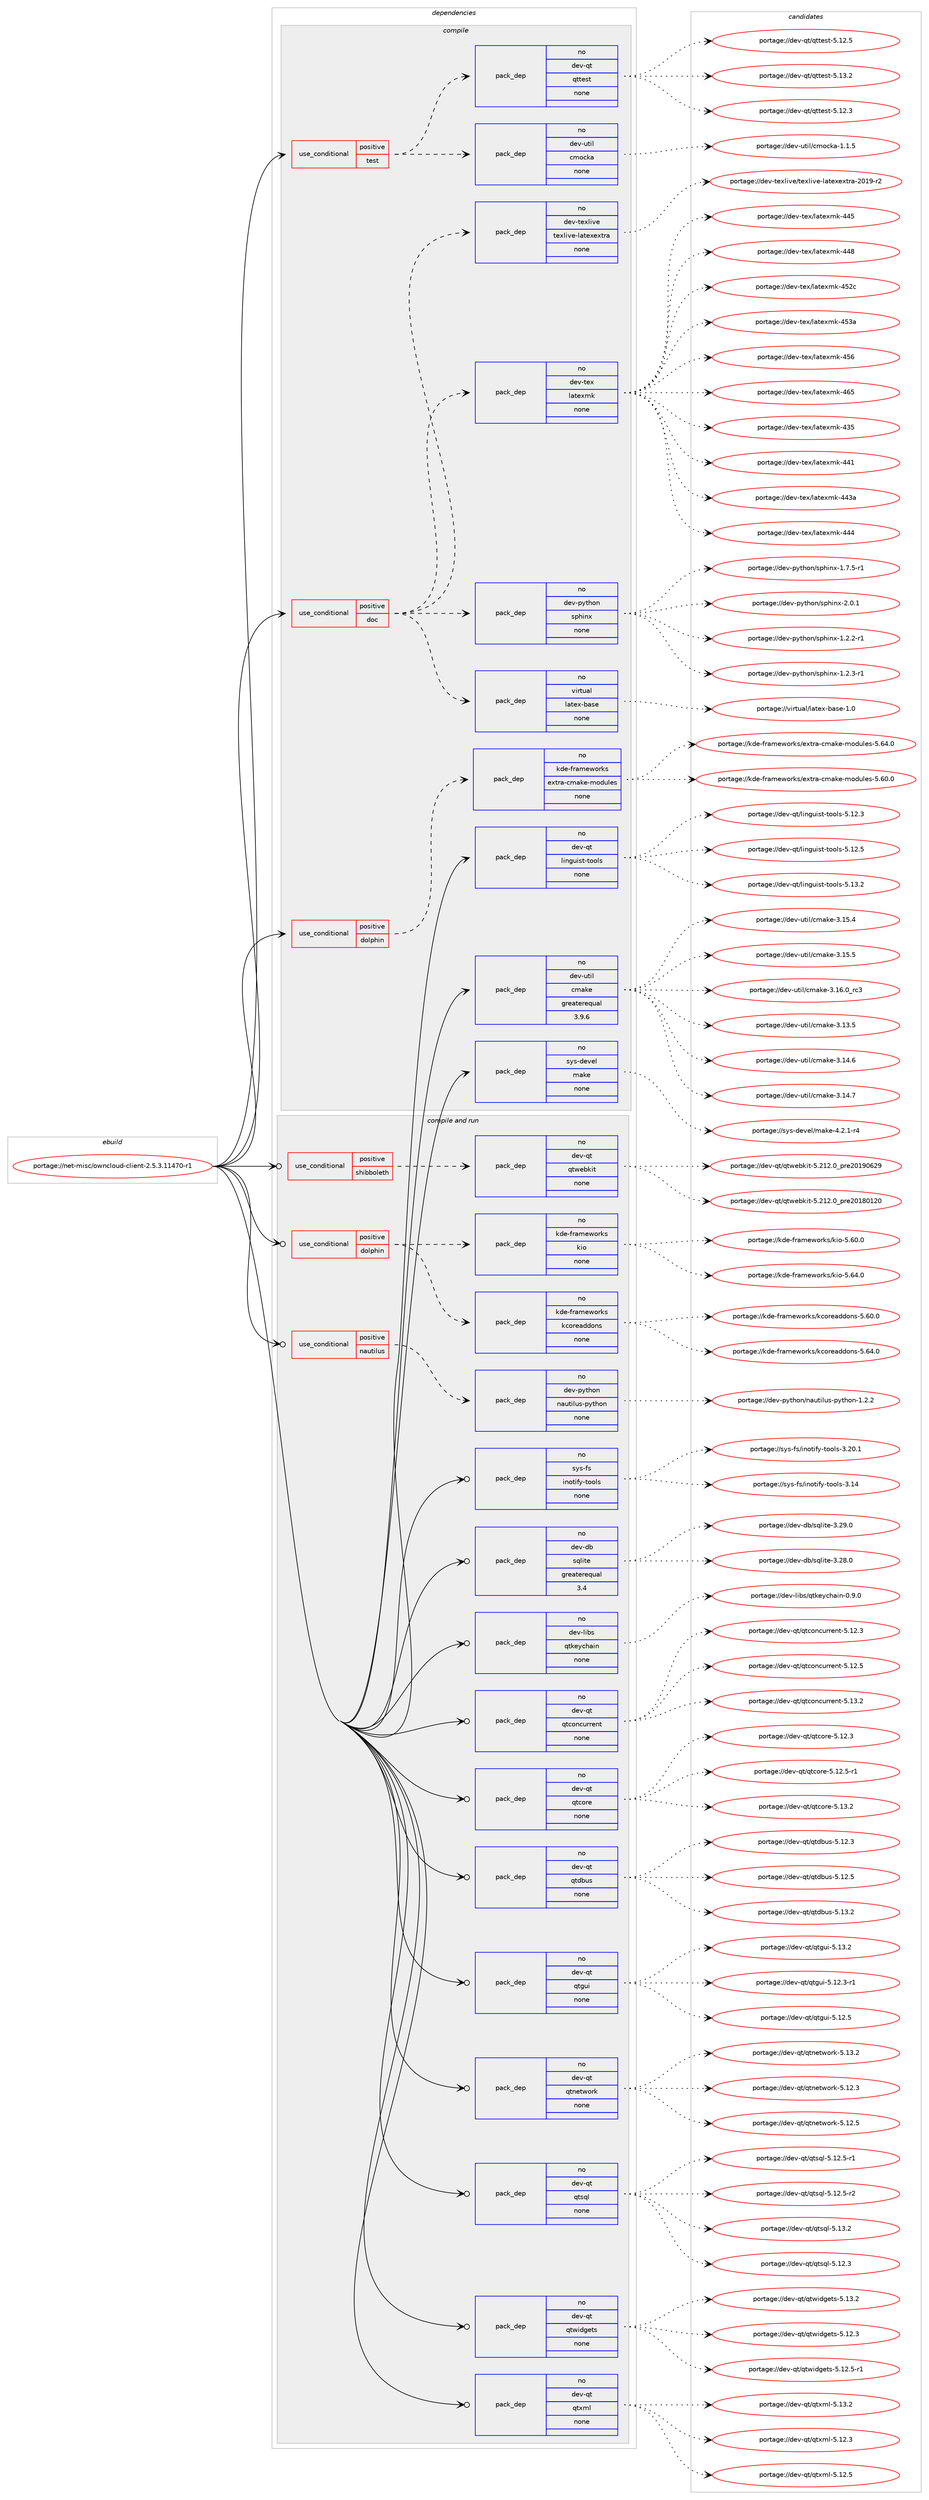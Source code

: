 digraph prolog {

# *************
# Graph options
# *************

newrank=true;
concentrate=true;
compound=true;
graph [rankdir=LR,fontname=Helvetica,fontsize=10,ranksep=1.5];#, ranksep=2.5, nodesep=0.2];
edge  [arrowhead=vee];
node  [fontname=Helvetica,fontsize=10];

# **********
# The ebuild
# **********

subgraph cluster_leftcol {
color=gray;
rank=same;
label=<<i>ebuild</i>>;
id [label="portage://net-misc/owncloud-client-2.5.3.11470-r1", color=red, width=4, href="../net-misc/owncloud-client-2.5.3.11470-r1.svg"];
}

# ****************
# The dependencies
# ****************

subgraph cluster_midcol {
color=gray;
label=<<i>dependencies</i>>;
subgraph cluster_compile {
fillcolor="#eeeeee";
style=filled;
label=<<i>compile</i>>;
subgraph cond92342 {
dependency368823 [label=<<TABLE BORDER="0" CELLBORDER="1" CELLSPACING="0" CELLPADDING="4"><TR><TD ROWSPAN="3" CELLPADDING="10">use_conditional</TD></TR><TR><TD>positive</TD></TR><TR><TD>doc</TD></TR></TABLE>>, shape=none, color=red];
subgraph pack270307 {
dependency368824 [label=<<TABLE BORDER="0" CELLBORDER="1" CELLSPACING="0" CELLPADDING="4" WIDTH="220"><TR><TD ROWSPAN="6" CELLPADDING="30">pack_dep</TD></TR><TR><TD WIDTH="110">no</TD></TR><TR><TD>dev-python</TD></TR><TR><TD>sphinx</TD></TR><TR><TD>none</TD></TR><TR><TD></TD></TR></TABLE>>, shape=none, color=blue];
}
dependency368823:e -> dependency368824:w [weight=20,style="dashed",arrowhead="vee"];
subgraph pack270308 {
dependency368825 [label=<<TABLE BORDER="0" CELLBORDER="1" CELLSPACING="0" CELLPADDING="4" WIDTH="220"><TR><TD ROWSPAN="6" CELLPADDING="30">pack_dep</TD></TR><TR><TD WIDTH="110">no</TD></TR><TR><TD>dev-tex</TD></TR><TR><TD>latexmk</TD></TR><TR><TD>none</TD></TR><TR><TD></TD></TR></TABLE>>, shape=none, color=blue];
}
dependency368823:e -> dependency368825:w [weight=20,style="dashed",arrowhead="vee"];
subgraph pack270309 {
dependency368826 [label=<<TABLE BORDER="0" CELLBORDER="1" CELLSPACING="0" CELLPADDING="4" WIDTH="220"><TR><TD ROWSPAN="6" CELLPADDING="30">pack_dep</TD></TR><TR><TD WIDTH="110">no</TD></TR><TR><TD>dev-texlive</TD></TR><TR><TD>texlive-latexextra</TD></TR><TR><TD>none</TD></TR><TR><TD></TD></TR></TABLE>>, shape=none, color=blue];
}
dependency368823:e -> dependency368826:w [weight=20,style="dashed",arrowhead="vee"];
subgraph pack270310 {
dependency368827 [label=<<TABLE BORDER="0" CELLBORDER="1" CELLSPACING="0" CELLPADDING="4" WIDTH="220"><TR><TD ROWSPAN="6" CELLPADDING="30">pack_dep</TD></TR><TR><TD WIDTH="110">no</TD></TR><TR><TD>virtual</TD></TR><TR><TD>latex-base</TD></TR><TR><TD>none</TD></TR><TR><TD></TD></TR></TABLE>>, shape=none, color=blue];
}
dependency368823:e -> dependency368827:w [weight=20,style="dashed",arrowhead="vee"];
}
id:e -> dependency368823:w [weight=20,style="solid",arrowhead="vee"];
subgraph cond92343 {
dependency368828 [label=<<TABLE BORDER="0" CELLBORDER="1" CELLSPACING="0" CELLPADDING="4"><TR><TD ROWSPAN="3" CELLPADDING="10">use_conditional</TD></TR><TR><TD>positive</TD></TR><TR><TD>dolphin</TD></TR></TABLE>>, shape=none, color=red];
subgraph pack270311 {
dependency368829 [label=<<TABLE BORDER="0" CELLBORDER="1" CELLSPACING="0" CELLPADDING="4" WIDTH="220"><TR><TD ROWSPAN="6" CELLPADDING="30">pack_dep</TD></TR><TR><TD WIDTH="110">no</TD></TR><TR><TD>kde-frameworks</TD></TR><TR><TD>extra-cmake-modules</TD></TR><TR><TD>none</TD></TR><TR><TD></TD></TR></TABLE>>, shape=none, color=blue];
}
dependency368828:e -> dependency368829:w [weight=20,style="dashed",arrowhead="vee"];
}
id:e -> dependency368828:w [weight=20,style="solid",arrowhead="vee"];
subgraph cond92344 {
dependency368830 [label=<<TABLE BORDER="0" CELLBORDER="1" CELLSPACING="0" CELLPADDING="4"><TR><TD ROWSPAN="3" CELLPADDING="10">use_conditional</TD></TR><TR><TD>positive</TD></TR><TR><TD>test</TD></TR></TABLE>>, shape=none, color=red];
subgraph pack270312 {
dependency368831 [label=<<TABLE BORDER="0" CELLBORDER="1" CELLSPACING="0" CELLPADDING="4" WIDTH="220"><TR><TD ROWSPAN="6" CELLPADDING="30">pack_dep</TD></TR><TR><TD WIDTH="110">no</TD></TR><TR><TD>dev-util</TD></TR><TR><TD>cmocka</TD></TR><TR><TD>none</TD></TR><TR><TD></TD></TR></TABLE>>, shape=none, color=blue];
}
dependency368830:e -> dependency368831:w [weight=20,style="dashed",arrowhead="vee"];
subgraph pack270313 {
dependency368832 [label=<<TABLE BORDER="0" CELLBORDER="1" CELLSPACING="0" CELLPADDING="4" WIDTH="220"><TR><TD ROWSPAN="6" CELLPADDING="30">pack_dep</TD></TR><TR><TD WIDTH="110">no</TD></TR><TR><TD>dev-qt</TD></TR><TR><TD>qttest</TD></TR><TR><TD>none</TD></TR><TR><TD></TD></TR></TABLE>>, shape=none, color=blue];
}
dependency368830:e -> dependency368832:w [weight=20,style="dashed",arrowhead="vee"];
}
id:e -> dependency368830:w [weight=20,style="solid",arrowhead="vee"];
subgraph pack270314 {
dependency368833 [label=<<TABLE BORDER="0" CELLBORDER="1" CELLSPACING="0" CELLPADDING="4" WIDTH="220"><TR><TD ROWSPAN="6" CELLPADDING="30">pack_dep</TD></TR><TR><TD WIDTH="110">no</TD></TR><TR><TD>dev-qt</TD></TR><TR><TD>linguist-tools</TD></TR><TR><TD>none</TD></TR><TR><TD></TD></TR></TABLE>>, shape=none, color=blue];
}
id:e -> dependency368833:w [weight=20,style="solid",arrowhead="vee"];
subgraph pack270315 {
dependency368834 [label=<<TABLE BORDER="0" CELLBORDER="1" CELLSPACING="0" CELLPADDING="4" WIDTH="220"><TR><TD ROWSPAN="6" CELLPADDING="30">pack_dep</TD></TR><TR><TD WIDTH="110">no</TD></TR><TR><TD>dev-util</TD></TR><TR><TD>cmake</TD></TR><TR><TD>greaterequal</TD></TR><TR><TD>3.9.6</TD></TR></TABLE>>, shape=none, color=blue];
}
id:e -> dependency368834:w [weight=20,style="solid",arrowhead="vee"];
subgraph pack270316 {
dependency368835 [label=<<TABLE BORDER="0" CELLBORDER="1" CELLSPACING="0" CELLPADDING="4" WIDTH="220"><TR><TD ROWSPAN="6" CELLPADDING="30">pack_dep</TD></TR><TR><TD WIDTH="110">no</TD></TR><TR><TD>sys-devel</TD></TR><TR><TD>make</TD></TR><TR><TD>none</TD></TR><TR><TD></TD></TR></TABLE>>, shape=none, color=blue];
}
id:e -> dependency368835:w [weight=20,style="solid",arrowhead="vee"];
}
subgraph cluster_compileandrun {
fillcolor="#eeeeee";
style=filled;
label=<<i>compile and run</i>>;
subgraph cond92345 {
dependency368836 [label=<<TABLE BORDER="0" CELLBORDER="1" CELLSPACING="0" CELLPADDING="4"><TR><TD ROWSPAN="3" CELLPADDING="10">use_conditional</TD></TR><TR><TD>positive</TD></TR><TR><TD>dolphin</TD></TR></TABLE>>, shape=none, color=red];
subgraph pack270317 {
dependency368837 [label=<<TABLE BORDER="0" CELLBORDER="1" CELLSPACING="0" CELLPADDING="4" WIDTH="220"><TR><TD ROWSPAN="6" CELLPADDING="30">pack_dep</TD></TR><TR><TD WIDTH="110">no</TD></TR><TR><TD>kde-frameworks</TD></TR><TR><TD>kcoreaddons</TD></TR><TR><TD>none</TD></TR><TR><TD></TD></TR></TABLE>>, shape=none, color=blue];
}
dependency368836:e -> dependency368837:w [weight=20,style="dashed",arrowhead="vee"];
subgraph pack270318 {
dependency368838 [label=<<TABLE BORDER="0" CELLBORDER="1" CELLSPACING="0" CELLPADDING="4" WIDTH="220"><TR><TD ROWSPAN="6" CELLPADDING="30">pack_dep</TD></TR><TR><TD WIDTH="110">no</TD></TR><TR><TD>kde-frameworks</TD></TR><TR><TD>kio</TD></TR><TR><TD>none</TD></TR><TR><TD></TD></TR></TABLE>>, shape=none, color=blue];
}
dependency368836:e -> dependency368838:w [weight=20,style="dashed",arrowhead="vee"];
}
id:e -> dependency368836:w [weight=20,style="solid",arrowhead="odotvee"];
subgraph cond92346 {
dependency368839 [label=<<TABLE BORDER="0" CELLBORDER="1" CELLSPACING="0" CELLPADDING="4"><TR><TD ROWSPAN="3" CELLPADDING="10">use_conditional</TD></TR><TR><TD>positive</TD></TR><TR><TD>nautilus</TD></TR></TABLE>>, shape=none, color=red];
subgraph pack270319 {
dependency368840 [label=<<TABLE BORDER="0" CELLBORDER="1" CELLSPACING="0" CELLPADDING="4" WIDTH="220"><TR><TD ROWSPAN="6" CELLPADDING="30">pack_dep</TD></TR><TR><TD WIDTH="110">no</TD></TR><TR><TD>dev-python</TD></TR><TR><TD>nautilus-python</TD></TR><TR><TD>none</TD></TR><TR><TD></TD></TR></TABLE>>, shape=none, color=blue];
}
dependency368839:e -> dependency368840:w [weight=20,style="dashed",arrowhead="vee"];
}
id:e -> dependency368839:w [weight=20,style="solid",arrowhead="odotvee"];
subgraph cond92347 {
dependency368841 [label=<<TABLE BORDER="0" CELLBORDER="1" CELLSPACING="0" CELLPADDING="4"><TR><TD ROWSPAN="3" CELLPADDING="10">use_conditional</TD></TR><TR><TD>positive</TD></TR><TR><TD>shibboleth</TD></TR></TABLE>>, shape=none, color=red];
subgraph pack270320 {
dependency368842 [label=<<TABLE BORDER="0" CELLBORDER="1" CELLSPACING="0" CELLPADDING="4" WIDTH="220"><TR><TD ROWSPAN="6" CELLPADDING="30">pack_dep</TD></TR><TR><TD WIDTH="110">no</TD></TR><TR><TD>dev-qt</TD></TR><TR><TD>qtwebkit</TD></TR><TR><TD>none</TD></TR><TR><TD></TD></TR></TABLE>>, shape=none, color=blue];
}
dependency368841:e -> dependency368842:w [weight=20,style="dashed",arrowhead="vee"];
}
id:e -> dependency368841:w [weight=20,style="solid",arrowhead="odotvee"];
subgraph pack270321 {
dependency368843 [label=<<TABLE BORDER="0" CELLBORDER="1" CELLSPACING="0" CELLPADDING="4" WIDTH="220"><TR><TD ROWSPAN="6" CELLPADDING="30">pack_dep</TD></TR><TR><TD WIDTH="110">no</TD></TR><TR><TD>dev-db</TD></TR><TR><TD>sqlite</TD></TR><TR><TD>greaterequal</TD></TR><TR><TD>3.4</TD></TR></TABLE>>, shape=none, color=blue];
}
id:e -> dependency368843:w [weight=20,style="solid",arrowhead="odotvee"];
subgraph pack270322 {
dependency368844 [label=<<TABLE BORDER="0" CELLBORDER="1" CELLSPACING="0" CELLPADDING="4" WIDTH="220"><TR><TD ROWSPAN="6" CELLPADDING="30">pack_dep</TD></TR><TR><TD WIDTH="110">no</TD></TR><TR><TD>dev-libs</TD></TR><TR><TD>qtkeychain</TD></TR><TR><TD>none</TD></TR><TR><TD></TD></TR></TABLE>>, shape=none, color=blue];
}
id:e -> dependency368844:w [weight=20,style="solid",arrowhead="odotvee"];
subgraph pack270323 {
dependency368845 [label=<<TABLE BORDER="0" CELLBORDER="1" CELLSPACING="0" CELLPADDING="4" WIDTH="220"><TR><TD ROWSPAN="6" CELLPADDING="30">pack_dep</TD></TR><TR><TD WIDTH="110">no</TD></TR><TR><TD>dev-qt</TD></TR><TR><TD>qtconcurrent</TD></TR><TR><TD>none</TD></TR><TR><TD></TD></TR></TABLE>>, shape=none, color=blue];
}
id:e -> dependency368845:w [weight=20,style="solid",arrowhead="odotvee"];
subgraph pack270324 {
dependency368846 [label=<<TABLE BORDER="0" CELLBORDER="1" CELLSPACING="0" CELLPADDING="4" WIDTH="220"><TR><TD ROWSPAN="6" CELLPADDING="30">pack_dep</TD></TR><TR><TD WIDTH="110">no</TD></TR><TR><TD>dev-qt</TD></TR><TR><TD>qtcore</TD></TR><TR><TD>none</TD></TR><TR><TD></TD></TR></TABLE>>, shape=none, color=blue];
}
id:e -> dependency368846:w [weight=20,style="solid",arrowhead="odotvee"];
subgraph pack270325 {
dependency368847 [label=<<TABLE BORDER="0" CELLBORDER="1" CELLSPACING="0" CELLPADDING="4" WIDTH="220"><TR><TD ROWSPAN="6" CELLPADDING="30">pack_dep</TD></TR><TR><TD WIDTH="110">no</TD></TR><TR><TD>dev-qt</TD></TR><TR><TD>qtdbus</TD></TR><TR><TD>none</TD></TR><TR><TD></TD></TR></TABLE>>, shape=none, color=blue];
}
id:e -> dependency368847:w [weight=20,style="solid",arrowhead="odotvee"];
subgraph pack270326 {
dependency368848 [label=<<TABLE BORDER="0" CELLBORDER="1" CELLSPACING="0" CELLPADDING="4" WIDTH="220"><TR><TD ROWSPAN="6" CELLPADDING="30">pack_dep</TD></TR><TR><TD WIDTH="110">no</TD></TR><TR><TD>dev-qt</TD></TR><TR><TD>qtgui</TD></TR><TR><TD>none</TD></TR><TR><TD></TD></TR></TABLE>>, shape=none, color=blue];
}
id:e -> dependency368848:w [weight=20,style="solid",arrowhead="odotvee"];
subgraph pack270327 {
dependency368849 [label=<<TABLE BORDER="0" CELLBORDER="1" CELLSPACING="0" CELLPADDING="4" WIDTH="220"><TR><TD ROWSPAN="6" CELLPADDING="30">pack_dep</TD></TR><TR><TD WIDTH="110">no</TD></TR><TR><TD>dev-qt</TD></TR><TR><TD>qtnetwork</TD></TR><TR><TD>none</TD></TR><TR><TD></TD></TR></TABLE>>, shape=none, color=blue];
}
id:e -> dependency368849:w [weight=20,style="solid",arrowhead="odotvee"];
subgraph pack270328 {
dependency368850 [label=<<TABLE BORDER="0" CELLBORDER="1" CELLSPACING="0" CELLPADDING="4" WIDTH="220"><TR><TD ROWSPAN="6" CELLPADDING="30">pack_dep</TD></TR><TR><TD WIDTH="110">no</TD></TR><TR><TD>dev-qt</TD></TR><TR><TD>qtsql</TD></TR><TR><TD>none</TD></TR><TR><TD></TD></TR></TABLE>>, shape=none, color=blue];
}
id:e -> dependency368850:w [weight=20,style="solid",arrowhead="odotvee"];
subgraph pack270329 {
dependency368851 [label=<<TABLE BORDER="0" CELLBORDER="1" CELLSPACING="0" CELLPADDING="4" WIDTH="220"><TR><TD ROWSPAN="6" CELLPADDING="30">pack_dep</TD></TR><TR><TD WIDTH="110">no</TD></TR><TR><TD>dev-qt</TD></TR><TR><TD>qtwidgets</TD></TR><TR><TD>none</TD></TR><TR><TD></TD></TR></TABLE>>, shape=none, color=blue];
}
id:e -> dependency368851:w [weight=20,style="solid",arrowhead="odotvee"];
subgraph pack270330 {
dependency368852 [label=<<TABLE BORDER="0" CELLBORDER="1" CELLSPACING="0" CELLPADDING="4" WIDTH="220"><TR><TD ROWSPAN="6" CELLPADDING="30">pack_dep</TD></TR><TR><TD WIDTH="110">no</TD></TR><TR><TD>dev-qt</TD></TR><TR><TD>qtxml</TD></TR><TR><TD>none</TD></TR><TR><TD></TD></TR></TABLE>>, shape=none, color=blue];
}
id:e -> dependency368852:w [weight=20,style="solid",arrowhead="odotvee"];
subgraph pack270331 {
dependency368853 [label=<<TABLE BORDER="0" CELLBORDER="1" CELLSPACING="0" CELLPADDING="4" WIDTH="220"><TR><TD ROWSPAN="6" CELLPADDING="30">pack_dep</TD></TR><TR><TD WIDTH="110">no</TD></TR><TR><TD>sys-fs</TD></TR><TR><TD>inotify-tools</TD></TR><TR><TD>none</TD></TR><TR><TD></TD></TR></TABLE>>, shape=none, color=blue];
}
id:e -> dependency368853:w [weight=20,style="solid",arrowhead="odotvee"];
}
subgraph cluster_run {
fillcolor="#eeeeee";
style=filled;
label=<<i>run</i>>;
}
}

# **************
# The candidates
# **************

subgraph cluster_choices {
rank=same;
color=gray;
label=<<i>candidates</i>>;

subgraph choice270307 {
color=black;
nodesep=1;
choiceportage10010111845112121116104111110471151121041051101204549465046504511449 [label="portage://dev-python/sphinx-1.2.2-r1", color=red, width=4,href="../dev-python/sphinx-1.2.2-r1.svg"];
choiceportage10010111845112121116104111110471151121041051101204549465046514511449 [label="portage://dev-python/sphinx-1.2.3-r1", color=red, width=4,href="../dev-python/sphinx-1.2.3-r1.svg"];
choiceportage10010111845112121116104111110471151121041051101204549465546534511449 [label="portage://dev-python/sphinx-1.7.5-r1", color=red, width=4,href="../dev-python/sphinx-1.7.5-r1.svg"];
choiceportage1001011184511212111610411111047115112104105110120455046484649 [label="portage://dev-python/sphinx-2.0.1", color=red, width=4,href="../dev-python/sphinx-2.0.1.svg"];
dependency368824:e -> choiceportage10010111845112121116104111110471151121041051101204549465046504511449:w [style=dotted,weight="100"];
dependency368824:e -> choiceportage10010111845112121116104111110471151121041051101204549465046514511449:w [style=dotted,weight="100"];
dependency368824:e -> choiceportage10010111845112121116104111110471151121041051101204549465546534511449:w [style=dotted,weight="100"];
dependency368824:e -> choiceportage1001011184511212111610411111047115112104105110120455046484649:w [style=dotted,weight="100"];
}
subgraph choice270308 {
color=black;
nodesep=1;
choiceportage10010111845116101120471089711610112010910745525153 [label="portage://dev-tex/latexmk-435", color=red, width=4,href="../dev-tex/latexmk-435.svg"];
choiceportage10010111845116101120471089711610112010910745525249 [label="portage://dev-tex/latexmk-441", color=red, width=4,href="../dev-tex/latexmk-441.svg"];
choiceportage1001011184511610112047108971161011201091074552525197 [label="portage://dev-tex/latexmk-443a", color=red, width=4,href="../dev-tex/latexmk-443a.svg"];
choiceportage10010111845116101120471089711610112010910745525252 [label="portage://dev-tex/latexmk-444", color=red, width=4,href="../dev-tex/latexmk-444.svg"];
choiceportage10010111845116101120471089711610112010910745525253 [label="portage://dev-tex/latexmk-445", color=red, width=4,href="../dev-tex/latexmk-445.svg"];
choiceportage10010111845116101120471089711610112010910745525256 [label="portage://dev-tex/latexmk-448", color=red, width=4,href="../dev-tex/latexmk-448.svg"];
choiceportage1001011184511610112047108971161011201091074552535099 [label="portage://dev-tex/latexmk-452c", color=red, width=4,href="../dev-tex/latexmk-452c.svg"];
choiceportage1001011184511610112047108971161011201091074552535197 [label="portage://dev-tex/latexmk-453a", color=red, width=4,href="../dev-tex/latexmk-453a.svg"];
choiceportage10010111845116101120471089711610112010910745525354 [label="portage://dev-tex/latexmk-456", color=red, width=4,href="../dev-tex/latexmk-456.svg"];
choiceportage10010111845116101120471089711610112010910745525453 [label="portage://dev-tex/latexmk-465", color=red, width=4,href="../dev-tex/latexmk-465.svg"];
dependency368825:e -> choiceportage10010111845116101120471089711610112010910745525153:w [style=dotted,weight="100"];
dependency368825:e -> choiceportage10010111845116101120471089711610112010910745525249:w [style=dotted,weight="100"];
dependency368825:e -> choiceportage1001011184511610112047108971161011201091074552525197:w [style=dotted,weight="100"];
dependency368825:e -> choiceportage10010111845116101120471089711610112010910745525252:w [style=dotted,weight="100"];
dependency368825:e -> choiceportage10010111845116101120471089711610112010910745525253:w [style=dotted,weight="100"];
dependency368825:e -> choiceportage10010111845116101120471089711610112010910745525256:w [style=dotted,weight="100"];
dependency368825:e -> choiceportage1001011184511610112047108971161011201091074552535099:w [style=dotted,weight="100"];
dependency368825:e -> choiceportage1001011184511610112047108971161011201091074552535197:w [style=dotted,weight="100"];
dependency368825:e -> choiceportage10010111845116101120471089711610112010910745525354:w [style=dotted,weight="100"];
dependency368825:e -> choiceportage10010111845116101120471089711610112010910745525453:w [style=dotted,weight="100"];
}
subgraph choice270309 {
color=black;
nodesep=1;
choiceportage100101118451161011201081051181014711610112010810511810145108971161011201011201161149745504849574511450 [label="portage://dev-texlive/texlive-latexextra-2019-r2", color=red, width=4,href="../dev-texlive/texlive-latexextra-2019-r2.svg"];
dependency368826:e -> choiceportage100101118451161011201081051181014711610112010810511810145108971161011201011201161149745504849574511450:w [style=dotted,weight="100"];
}
subgraph choice270310 {
color=black;
nodesep=1;
choiceportage11810511411611797108471089711610112045989711510145494648 [label="portage://virtual/latex-base-1.0", color=red, width=4,href="../virtual/latex-base-1.0.svg"];
dependency368827:e -> choiceportage11810511411611797108471089711610112045989711510145494648:w [style=dotted,weight="100"];
}
subgraph choice270311 {
color=black;
nodesep=1;
choiceportage107100101451021149710910111911111410711547101120116114974599109971071014510911110011710810111545534654484648 [label="portage://kde-frameworks/extra-cmake-modules-5.60.0", color=red, width=4,href="../kde-frameworks/extra-cmake-modules-5.60.0.svg"];
choiceportage107100101451021149710910111911111410711547101120116114974599109971071014510911110011710810111545534654524648 [label="portage://kde-frameworks/extra-cmake-modules-5.64.0", color=red, width=4,href="../kde-frameworks/extra-cmake-modules-5.64.0.svg"];
dependency368829:e -> choiceportage107100101451021149710910111911111410711547101120116114974599109971071014510911110011710810111545534654484648:w [style=dotted,weight="100"];
dependency368829:e -> choiceportage107100101451021149710910111911111410711547101120116114974599109971071014510911110011710810111545534654524648:w [style=dotted,weight="100"];
}
subgraph choice270312 {
color=black;
nodesep=1;
choiceportage1001011184511711610510847991091119910797454946494653 [label="portage://dev-util/cmocka-1.1.5", color=red, width=4,href="../dev-util/cmocka-1.1.5.svg"];
dependency368831:e -> choiceportage1001011184511711610510847991091119910797454946494653:w [style=dotted,weight="100"];
}
subgraph choice270313 {
color=black;
nodesep=1;
choiceportage100101118451131164711311611610111511645534649504651 [label="portage://dev-qt/qttest-5.12.3", color=red, width=4,href="../dev-qt/qttest-5.12.3.svg"];
choiceportage100101118451131164711311611610111511645534649504653 [label="portage://dev-qt/qttest-5.12.5", color=red, width=4,href="../dev-qt/qttest-5.12.5.svg"];
choiceportage100101118451131164711311611610111511645534649514650 [label="portage://dev-qt/qttest-5.13.2", color=red, width=4,href="../dev-qt/qttest-5.13.2.svg"];
dependency368832:e -> choiceportage100101118451131164711311611610111511645534649504651:w [style=dotted,weight="100"];
dependency368832:e -> choiceportage100101118451131164711311611610111511645534649504653:w [style=dotted,weight="100"];
dependency368832:e -> choiceportage100101118451131164711311611610111511645534649514650:w [style=dotted,weight="100"];
}
subgraph choice270314 {
color=black;
nodesep=1;
choiceportage10010111845113116471081051101031171051151164511611111110811545534649504651 [label="portage://dev-qt/linguist-tools-5.12.3", color=red, width=4,href="../dev-qt/linguist-tools-5.12.3.svg"];
choiceportage10010111845113116471081051101031171051151164511611111110811545534649504653 [label="portage://dev-qt/linguist-tools-5.12.5", color=red, width=4,href="../dev-qt/linguist-tools-5.12.5.svg"];
choiceportage10010111845113116471081051101031171051151164511611111110811545534649514650 [label="portage://dev-qt/linguist-tools-5.13.2", color=red, width=4,href="../dev-qt/linguist-tools-5.13.2.svg"];
dependency368833:e -> choiceportage10010111845113116471081051101031171051151164511611111110811545534649504651:w [style=dotted,weight="100"];
dependency368833:e -> choiceportage10010111845113116471081051101031171051151164511611111110811545534649504653:w [style=dotted,weight="100"];
dependency368833:e -> choiceportage10010111845113116471081051101031171051151164511611111110811545534649514650:w [style=dotted,weight="100"];
}
subgraph choice270315 {
color=black;
nodesep=1;
choiceportage1001011184511711610510847991099710710145514649514653 [label="portage://dev-util/cmake-3.13.5", color=red, width=4,href="../dev-util/cmake-3.13.5.svg"];
choiceportage1001011184511711610510847991099710710145514649524654 [label="portage://dev-util/cmake-3.14.6", color=red, width=4,href="../dev-util/cmake-3.14.6.svg"];
choiceportage1001011184511711610510847991099710710145514649524655 [label="portage://dev-util/cmake-3.14.7", color=red, width=4,href="../dev-util/cmake-3.14.7.svg"];
choiceportage1001011184511711610510847991099710710145514649534652 [label="portage://dev-util/cmake-3.15.4", color=red, width=4,href="../dev-util/cmake-3.15.4.svg"];
choiceportage1001011184511711610510847991099710710145514649534653 [label="portage://dev-util/cmake-3.15.5", color=red, width=4,href="../dev-util/cmake-3.15.5.svg"];
choiceportage1001011184511711610510847991099710710145514649544648951149951 [label="portage://dev-util/cmake-3.16.0_rc3", color=red, width=4,href="../dev-util/cmake-3.16.0_rc3.svg"];
dependency368834:e -> choiceportage1001011184511711610510847991099710710145514649514653:w [style=dotted,weight="100"];
dependency368834:e -> choiceportage1001011184511711610510847991099710710145514649524654:w [style=dotted,weight="100"];
dependency368834:e -> choiceportage1001011184511711610510847991099710710145514649524655:w [style=dotted,weight="100"];
dependency368834:e -> choiceportage1001011184511711610510847991099710710145514649534652:w [style=dotted,weight="100"];
dependency368834:e -> choiceportage1001011184511711610510847991099710710145514649534653:w [style=dotted,weight="100"];
dependency368834:e -> choiceportage1001011184511711610510847991099710710145514649544648951149951:w [style=dotted,weight="100"];
}
subgraph choice270316 {
color=black;
nodesep=1;
choiceportage1151211154510010111810110847109971071014552465046494511452 [label="portage://sys-devel/make-4.2.1-r4", color=red, width=4,href="../sys-devel/make-4.2.1-r4.svg"];
dependency368835:e -> choiceportage1151211154510010111810110847109971071014552465046494511452:w [style=dotted,weight="100"];
}
subgraph choice270317 {
color=black;
nodesep=1;
choiceportage107100101451021149710910111911111410711547107991111141019710010011111011545534654484648 [label="portage://kde-frameworks/kcoreaddons-5.60.0", color=red, width=4,href="../kde-frameworks/kcoreaddons-5.60.0.svg"];
choiceportage107100101451021149710910111911111410711547107991111141019710010011111011545534654524648 [label="portage://kde-frameworks/kcoreaddons-5.64.0", color=red, width=4,href="../kde-frameworks/kcoreaddons-5.64.0.svg"];
dependency368837:e -> choiceportage107100101451021149710910111911111410711547107991111141019710010011111011545534654484648:w [style=dotted,weight="100"];
dependency368837:e -> choiceportage107100101451021149710910111911111410711547107991111141019710010011111011545534654524648:w [style=dotted,weight="100"];
}
subgraph choice270318 {
color=black;
nodesep=1;
choiceportage10710010145102114971091011191111141071154710710511145534654484648 [label="portage://kde-frameworks/kio-5.60.0", color=red, width=4,href="../kde-frameworks/kio-5.60.0.svg"];
choiceportage10710010145102114971091011191111141071154710710511145534654524648 [label="portage://kde-frameworks/kio-5.64.0", color=red, width=4,href="../kde-frameworks/kio-5.64.0.svg"];
dependency368838:e -> choiceportage10710010145102114971091011191111141071154710710511145534654484648:w [style=dotted,weight="100"];
dependency368838:e -> choiceportage10710010145102114971091011191111141071154710710511145534654524648:w [style=dotted,weight="100"];
}
subgraph choice270319 {
color=black;
nodesep=1;
choiceportage10010111845112121116104111110471109711711610510811711545112121116104111110454946504650 [label="portage://dev-python/nautilus-python-1.2.2", color=red, width=4,href="../dev-python/nautilus-python-1.2.2.svg"];
dependency368840:e -> choiceportage10010111845112121116104111110471109711711610510811711545112121116104111110454946504650:w [style=dotted,weight="100"];
}
subgraph choice270320 {
color=black;
nodesep=1;
choiceportage1001011184511311647113116119101981071051164553465049504648951121141015048495648495048 [label="portage://dev-qt/qtwebkit-5.212.0_pre20180120", color=red, width=4,href="../dev-qt/qtwebkit-5.212.0_pre20180120.svg"];
choiceportage1001011184511311647113116119101981071051164553465049504648951121141015048495748545057 [label="portage://dev-qt/qtwebkit-5.212.0_pre20190629", color=red, width=4,href="../dev-qt/qtwebkit-5.212.0_pre20190629.svg"];
dependency368842:e -> choiceportage1001011184511311647113116119101981071051164553465049504648951121141015048495648495048:w [style=dotted,weight="100"];
dependency368842:e -> choiceportage1001011184511311647113116119101981071051164553465049504648951121141015048495748545057:w [style=dotted,weight="100"];
}
subgraph choice270321 {
color=black;
nodesep=1;
choiceportage10010111845100984711511310810511610145514650564648 [label="portage://dev-db/sqlite-3.28.0", color=red, width=4,href="../dev-db/sqlite-3.28.0.svg"];
choiceportage10010111845100984711511310810511610145514650574648 [label="portage://dev-db/sqlite-3.29.0", color=red, width=4,href="../dev-db/sqlite-3.29.0.svg"];
dependency368843:e -> choiceportage10010111845100984711511310810511610145514650564648:w [style=dotted,weight="100"];
dependency368843:e -> choiceportage10010111845100984711511310810511610145514650574648:w [style=dotted,weight="100"];
}
subgraph choice270322 {
color=black;
nodesep=1;
choiceportage1001011184510810598115471131161071011219910497105110454846574648 [label="portage://dev-libs/qtkeychain-0.9.0", color=red, width=4,href="../dev-libs/qtkeychain-0.9.0.svg"];
dependency368844:e -> choiceportage1001011184510810598115471131161071011219910497105110454846574648:w [style=dotted,weight="100"];
}
subgraph choice270323 {
color=black;
nodesep=1;
choiceportage1001011184511311647113116991111109911711411410111011645534649504651 [label="portage://dev-qt/qtconcurrent-5.12.3", color=red, width=4,href="../dev-qt/qtconcurrent-5.12.3.svg"];
choiceportage1001011184511311647113116991111109911711411410111011645534649504653 [label="portage://dev-qt/qtconcurrent-5.12.5", color=red, width=4,href="../dev-qt/qtconcurrent-5.12.5.svg"];
choiceportage1001011184511311647113116991111109911711411410111011645534649514650 [label="portage://dev-qt/qtconcurrent-5.13.2", color=red, width=4,href="../dev-qt/qtconcurrent-5.13.2.svg"];
dependency368845:e -> choiceportage1001011184511311647113116991111109911711411410111011645534649504651:w [style=dotted,weight="100"];
dependency368845:e -> choiceportage1001011184511311647113116991111109911711411410111011645534649504653:w [style=dotted,weight="100"];
dependency368845:e -> choiceportage1001011184511311647113116991111109911711411410111011645534649514650:w [style=dotted,weight="100"];
}
subgraph choice270324 {
color=black;
nodesep=1;
choiceportage10010111845113116471131169911111410145534649504651 [label="portage://dev-qt/qtcore-5.12.3", color=red, width=4,href="../dev-qt/qtcore-5.12.3.svg"];
choiceportage100101118451131164711311699111114101455346495046534511449 [label="portage://dev-qt/qtcore-5.12.5-r1", color=red, width=4,href="../dev-qt/qtcore-5.12.5-r1.svg"];
choiceportage10010111845113116471131169911111410145534649514650 [label="portage://dev-qt/qtcore-5.13.2", color=red, width=4,href="../dev-qt/qtcore-5.13.2.svg"];
dependency368846:e -> choiceportage10010111845113116471131169911111410145534649504651:w [style=dotted,weight="100"];
dependency368846:e -> choiceportage100101118451131164711311699111114101455346495046534511449:w [style=dotted,weight="100"];
dependency368846:e -> choiceportage10010111845113116471131169911111410145534649514650:w [style=dotted,weight="100"];
}
subgraph choice270325 {
color=black;
nodesep=1;
choiceportage10010111845113116471131161009811711545534649504651 [label="portage://dev-qt/qtdbus-5.12.3", color=red, width=4,href="../dev-qt/qtdbus-5.12.3.svg"];
choiceportage10010111845113116471131161009811711545534649504653 [label="portage://dev-qt/qtdbus-5.12.5", color=red, width=4,href="../dev-qt/qtdbus-5.12.5.svg"];
choiceportage10010111845113116471131161009811711545534649514650 [label="portage://dev-qt/qtdbus-5.13.2", color=red, width=4,href="../dev-qt/qtdbus-5.13.2.svg"];
dependency368847:e -> choiceportage10010111845113116471131161009811711545534649504651:w [style=dotted,weight="100"];
dependency368847:e -> choiceportage10010111845113116471131161009811711545534649504653:w [style=dotted,weight="100"];
dependency368847:e -> choiceportage10010111845113116471131161009811711545534649514650:w [style=dotted,weight="100"];
}
subgraph choice270326 {
color=black;
nodesep=1;
choiceportage1001011184511311647113116103117105455346495046514511449 [label="portage://dev-qt/qtgui-5.12.3-r1", color=red, width=4,href="../dev-qt/qtgui-5.12.3-r1.svg"];
choiceportage100101118451131164711311610311710545534649504653 [label="portage://dev-qt/qtgui-5.12.5", color=red, width=4,href="../dev-qt/qtgui-5.12.5.svg"];
choiceportage100101118451131164711311610311710545534649514650 [label="portage://dev-qt/qtgui-5.13.2", color=red, width=4,href="../dev-qt/qtgui-5.13.2.svg"];
dependency368848:e -> choiceportage1001011184511311647113116103117105455346495046514511449:w [style=dotted,weight="100"];
dependency368848:e -> choiceportage100101118451131164711311610311710545534649504653:w [style=dotted,weight="100"];
dependency368848:e -> choiceportage100101118451131164711311610311710545534649514650:w [style=dotted,weight="100"];
}
subgraph choice270327 {
color=black;
nodesep=1;
choiceportage100101118451131164711311611010111611911111410745534649504651 [label="portage://dev-qt/qtnetwork-5.12.3", color=red, width=4,href="../dev-qt/qtnetwork-5.12.3.svg"];
choiceportage100101118451131164711311611010111611911111410745534649504653 [label="portage://dev-qt/qtnetwork-5.12.5", color=red, width=4,href="../dev-qt/qtnetwork-5.12.5.svg"];
choiceportage100101118451131164711311611010111611911111410745534649514650 [label="portage://dev-qt/qtnetwork-5.13.2", color=red, width=4,href="../dev-qt/qtnetwork-5.13.2.svg"];
dependency368849:e -> choiceportage100101118451131164711311611010111611911111410745534649504651:w [style=dotted,weight="100"];
dependency368849:e -> choiceportage100101118451131164711311611010111611911111410745534649504653:w [style=dotted,weight="100"];
dependency368849:e -> choiceportage100101118451131164711311611010111611911111410745534649514650:w [style=dotted,weight="100"];
}
subgraph choice270328 {
color=black;
nodesep=1;
choiceportage100101118451131164711311611511310845534649504651 [label="portage://dev-qt/qtsql-5.12.3", color=red, width=4,href="../dev-qt/qtsql-5.12.3.svg"];
choiceportage1001011184511311647113116115113108455346495046534511449 [label="portage://dev-qt/qtsql-5.12.5-r1", color=red, width=4,href="../dev-qt/qtsql-5.12.5-r1.svg"];
choiceportage1001011184511311647113116115113108455346495046534511450 [label="portage://dev-qt/qtsql-5.12.5-r2", color=red, width=4,href="../dev-qt/qtsql-5.12.5-r2.svg"];
choiceportage100101118451131164711311611511310845534649514650 [label="portage://dev-qt/qtsql-5.13.2", color=red, width=4,href="../dev-qt/qtsql-5.13.2.svg"];
dependency368850:e -> choiceportage100101118451131164711311611511310845534649504651:w [style=dotted,weight="100"];
dependency368850:e -> choiceportage1001011184511311647113116115113108455346495046534511449:w [style=dotted,weight="100"];
dependency368850:e -> choiceportage1001011184511311647113116115113108455346495046534511450:w [style=dotted,weight="100"];
dependency368850:e -> choiceportage100101118451131164711311611511310845534649514650:w [style=dotted,weight="100"];
}
subgraph choice270329 {
color=black;
nodesep=1;
choiceportage100101118451131164711311611910510010310111611545534649504651 [label="portage://dev-qt/qtwidgets-5.12.3", color=red, width=4,href="../dev-qt/qtwidgets-5.12.3.svg"];
choiceportage1001011184511311647113116119105100103101116115455346495046534511449 [label="portage://dev-qt/qtwidgets-5.12.5-r1", color=red, width=4,href="../dev-qt/qtwidgets-5.12.5-r1.svg"];
choiceportage100101118451131164711311611910510010310111611545534649514650 [label="portage://dev-qt/qtwidgets-5.13.2", color=red, width=4,href="../dev-qt/qtwidgets-5.13.2.svg"];
dependency368851:e -> choiceportage100101118451131164711311611910510010310111611545534649504651:w [style=dotted,weight="100"];
dependency368851:e -> choiceportage1001011184511311647113116119105100103101116115455346495046534511449:w [style=dotted,weight="100"];
dependency368851:e -> choiceportage100101118451131164711311611910510010310111611545534649514650:w [style=dotted,weight="100"];
}
subgraph choice270330 {
color=black;
nodesep=1;
choiceportage100101118451131164711311612010910845534649504651 [label="portage://dev-qt/qtxml-5.12.3", color=red, width=4,href="../dev-qt/qtxml-5.12.3.svg"];
choiceportage100101118451131164711311612010910845534649504653 [label="portage://dev-qt/qtxml-5.12.5", color=red, width=4,href="../dev-qt/qtxml-5.12.5.svg"];
choiceportage100101118451131164711311612010910845534649514650 [label="portage://dev-qt/qtxml-5.13.2", color=red, width=4,href="../dev-qt/qtxml-5.13.2.svg"];
dependency368852:e -> choiceportage100101118451131164711311612010910845534649504651:w [style=dotted,weight="100"];
dependency368852:e -> choiceportage100101118451131164711311612010910845534649504653:w [style=dotted,weight="100"];
dependency368852:e -> choiceportage100101118451131164711311612010910845534649514650:w [style=dotted,weight="100"];
}
subgraph choice270331 {
color=black;
nodesep=1;
choiceportage1151211154510211547105110111116105102121451161111111081154551464952 [label="portage://sys-fs/inotify-tools-3.14", color=red, width=4,href="../sys-fs/inotify-tools-3.14.svg"];
choiceportage11512111545102115471051101111161051021214511611111110811545514650484649 [label="portage://sys-fs/inotify-tools-3.20.1", color=red, width=4,href="../sys-fs/inotify-tools-3.20.1.svg"];
dependency368853:e -> choiceportage1151211154510211547105110111116105102121451161111111081154551464952:w [style=dotted,weight="100"];
dependency368853:e -> choiceportage11512111545102115471051101111161051021214511611111110811545514650484649:w [style=dotted,weight="100"];
}
}

}
